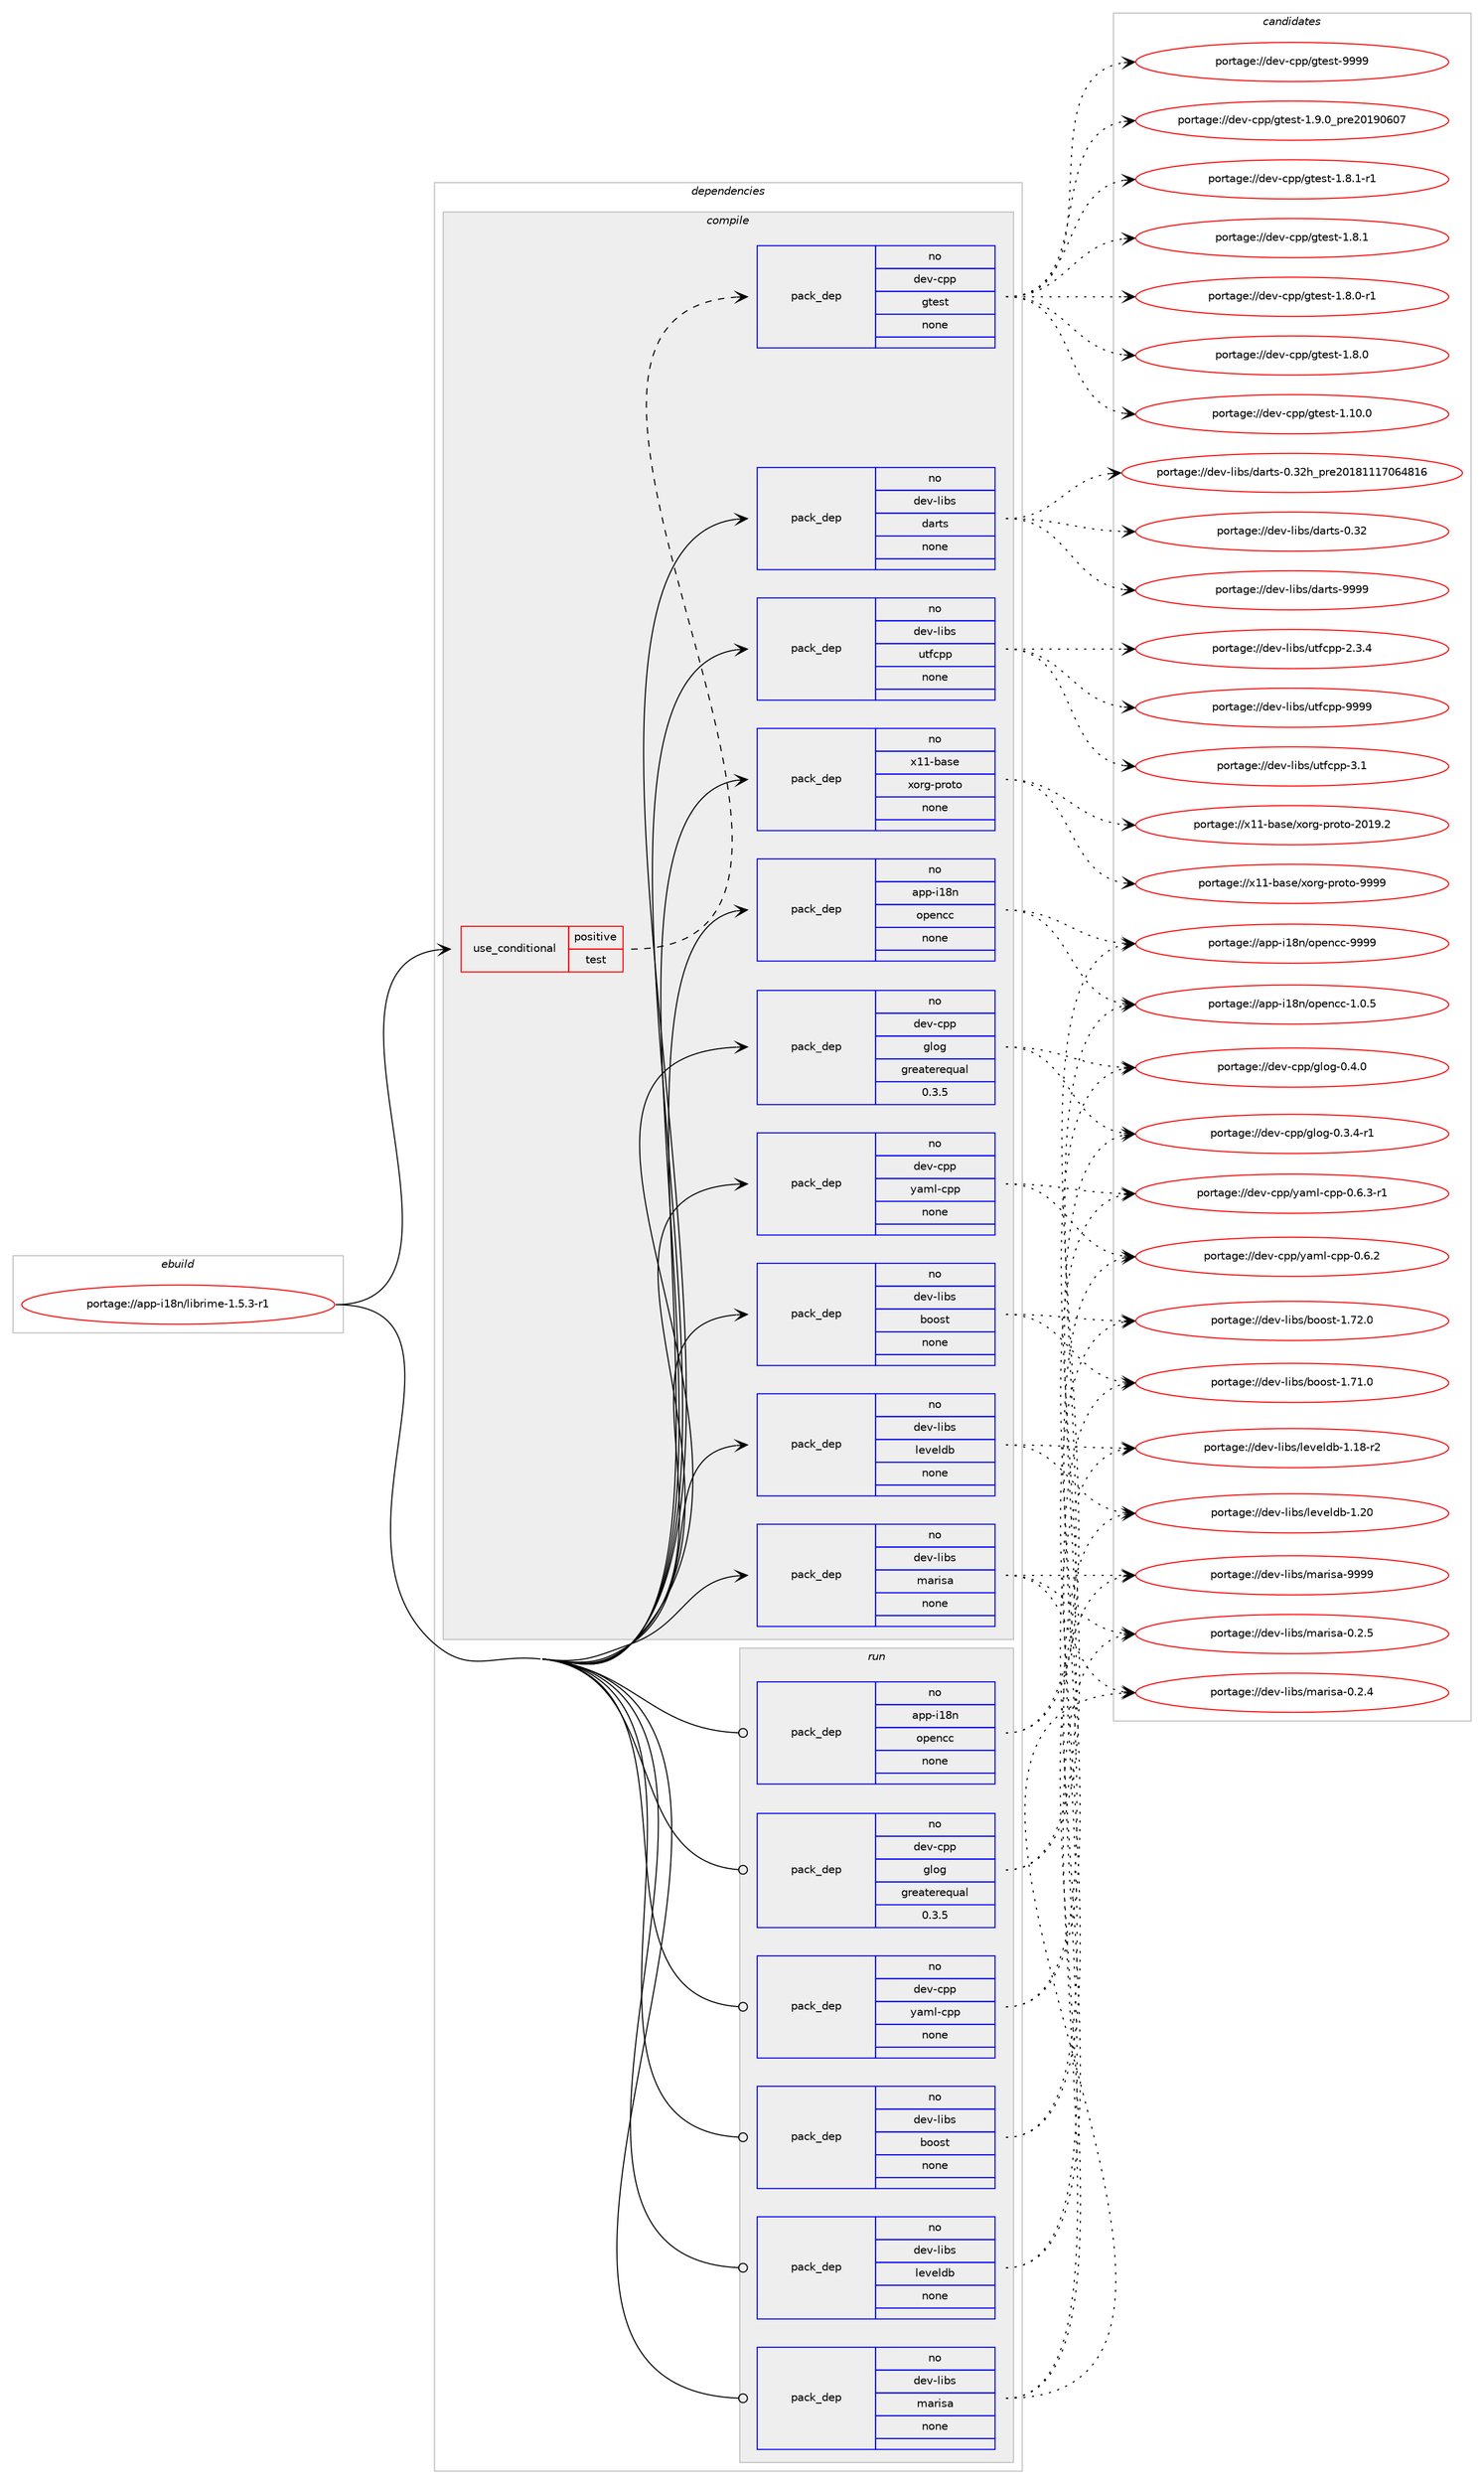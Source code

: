 digraph prolog {

# *************
# Graph options
# *************

newrank=true;
concentrate=true;
compound=true;
graph [rankdir=LR,fontname=Helvetica,fontsize=10,ranksep=1.5];#, ranksep=2.5, nodesep=0.2];
edge  [arrowhead=vee];
node  [fontname=Helvetica,fontsize=10];

# **********
# The ebuild
# **********

subgraph cluster_leftcol {
color=gray;
rank=same;
label=<<i>ebuild</i>>;
id [label="portage://app-i18n/librime-1.5.3-r1", color=red, width=4, href="../app-i18n/librime-1.5.3-r1.svg"];
}

# ****************
# The dependencies
# ****************

subgraph cluster_midcol {
color=gray;
label=<<i>dependencies</i>>;
subgraph cluster_compile {
fillcolor="#eeeeee";
style=filled;
label=<<i>compile</i>>;
subgraph cond144699 {
dependency617558 [label=<<TABLE BORDER="0" CELLBORDER="1" CELLSPACING="0" CELLPADDING="4"><TR><TD ROWSPAN="3" CELLPADDING="10">use_conditional</TD></TR><TR><TD>positive</TD></TR><TR><TD>test</TD></TR></TABLE>>, shape=none, color=red];
subgraph pack464572 {
dependency617559 [label=<<TABLE BORDER="0" CELLBORDER="1" CELLSPACING="0" CELLPADDING="4" WIDTH="220"><TR><TD ROWSPAN="6" CELLPADDING="30">pack_dep</TD></TR><TR><TD WIDTH="110">no</TD></TR><TR><TD>dev-cpp</TD></TR><TR><TD>gtest</TD></TR><TR><TD>none</TD></TR><TR><TD></TD></TR></TABLE>>, shape=none, color=blue];
}
dependency617558:e -> dependency617559:w [weight=20,style="dashed",arrowhead="vee"];
}
id:e -> dependency617558:w [weight=20,style="solid",arrowhead="vee"];
subgraph pack464573 {
dependency617560 [label=<<TABLE BORDER="0" CELLBORDER="1" CELLSPACING="0" CELLPADDING="4" WIDTH="220"><TR><TD ROWSPAN="6" CELLPADDING="30">pack_dep</TD></TR><TR><TD WIDTH="110">no</TD></TR><TR><TD>app-i18n</TD></TR><TR><TD>opencc</TD></TR><TR><TD>none</TD></TR><TR><TD></TD></TR></TABLE>>, shape=none, color=blue];
}
id:e -> dependency617560:w [weight=20,style="solid",arrowhead="vee"];
subgraph pack464574 {
dependency617561 [label=<<TABLE BORDER="0" CELLBORDER="1" CELLSPACING="0" CELLPADDING="4" WIDTH="220"><TR><TD ROWSPAN="6" CELLPADDING="30">pack_dep</TD></TR><TR><TD WIDTH="110">no</TD></TR><TR><TD>dev-cpp</TD></TR><TR><TD>glog</TD></TR><TR><TD>greaterequal</TD></TR><TR><TD>0.3.5</TD></TR></TABLE>>, shape=none, color=blue];
}
id:e -> dependency617561:w [weight=20,style="solid",arrowhead="vee"];
subgraph pack464575 {
dependency617562 [label=<<TABLE BORDER="0" CELLBORDER="1" CELLSPACING="0" CELLPADDING="4" WIDTH="220"><TR><TD ROWSPAN="6" CELLPADDING="30">pack_dep</TD></TR><TR><TD WIDTH="110">no</TD></TR><TR><TD>dev-cpp</TD></TR><TR><TD>yaml-cpp</TD></TR><TR><TD>none</TD></TR><TR><TD></TD></TR></TABLE>>, shape=none, color=blue];
}
id:e -> dependency617562:w [weight=20,style="solid",arrowhead="vee"];
subgraph pack464576 {
dependency617563 [label=<<TABLE BORDER="0" CELLBORDER="1" CELLSPACING="0" CELLPADDING="4" WIDTH="220"><TR><TD ROWSPAN="6" CELLPADDING="30">pack_dep</TD></TR><TR><TD WIDTH="110">no</TD></TR><TR><TD>dev-libs</TD></TR><TR><TD>boost</TD></TR><TR><TD>none</TD></TR><TR><TD></TD></TR></TABLE>>, shape=none, color=blue];
}
id:e -> dependency617563:w [weight=20,style="solid",arrowhead="vee"];
subgraph pack464577 {
dependency617564 [label=<<TABLE BORDER="0" CELLBORDER="1" CELLSPACING="0" CELLPADDING="4" WIDTH="220"><TR><TD ROWSPAN="6" CELLPADDING="30">pack_dep</TD></TR><TR><TD WIDTH="110">no</TD></TR><TR><TD>dev-libs</TD></TR><TR><TD>darts</TD></TR><TR><TD>none</TD></TR><TR><TD></TD></TR></TABLE>>, shape=none, color=blue];
}
id:e -> dependency617564:w [weight=20,style="solid",arrowhead="vee"];
subgraph pack464578 {
dependency617565 [label=<<TABLE BORDER="0" CELLBORDER="1" CELLSPACING="0" CELLPADDING="4" WIDTH="220"><TR><TD ROWSPAN="6" CELLPADDING="30">pack_dep</TD></TR><TR><TD WIDTH="110">no</TD></TR><TR><TD>dev-libs</TD></TR><TR><TD>leveldb</TD></TR><TR><TD>none</TD></TR><TR><TD></TD></TR></TABLE>>, shape=none, color=blue];
}
id:e -> dependency617565:w [weight=20,style="solid",arrowhead="vee"];
subgraph pack464579 {
dependency617566 [label=<<TABLE BORDER="0" CELLBORDER="1" CELLSPACING="0" CELLPADDING="4" WIDTH="220"><TR><TD ROWSPAN="6" CELLPADDING="30">pack_dep</TD></TR><TR><TD WIDTH="110">no</TD></TR><TR><TD>dev-libs</TD></TR><TR><TD>marisa</TD></TR><TR><TD>none</TD></TR><TR><TD></TD></TR></TABLE>>, shape=none, color=blue];
}
id:e -> dependency617566:w [weight=20,style="solid",arrowhead="vee"];
subgraph pack464580 {
dependency617567 [label=<<TABLE BORDER="0" CELLBORDER="1" CELLSPACING="0" CELLPADDING="4" WIDTH="220"><TR><TD ROWSPAN="6" CELLPADDING="30">pack_dep</TD></TR><TR><TD WIDTH="110">no</TD></TR><TR><TD>dev-libs</TD></TR><TR><TD>utfcpp</TD></TR><TR><TD>none</TD></TR><TR><TD></TD></TR></TABLE>>, shape=none, color=blue];
}
id:e -> dependency617567:w [weight=20,style="solid",arrowhead="vee"];
subgraph pack464581 {
dependency617568 [label=<<TABLE BORDER="0" CELLBORDER="1" CELLSPACING="0" CELLPADDING="4" WIDTH="220"><TR><TD ROWSPAN="6" CELLPADDING="30">pack_dep</TD></TR><TR><TD WIDTH="110">no</TD></TR><TR><TD>x11-base</TD></TR><TR><TD>xorg-proto</TD></TR><TR><TD>none</TD></TR><TR><TD></TD></TR></TABLE>>, shape=none, color=blue];
}
id:e -> dependency617568:w [weight=20,style="solid",arrowhead="vee"];
}
subgraph cluster_compileandrun {
fillcolor="#eeeeee";
style=filled;
label=<<i>compile and run</i>>;
}
subgraph cluster_run {
fillcolor="#eeeeee";
style=filled;
label=<<i>run</i>>;
subgraph pack464582 {
dependency617569 [label=<<TABLE BORDER="0" CELLBORDER="1" CELLSPACING="0" CELLPADDING="4" WIDTH="220"><TR><TD ROWSPAN="6" CELLPADDING="30">pack_dep</TD></TR><TR><TD WIDTH="110">no</TD></TR><TR><TD>app-i18n</TD></TR><TR><TD>opencc</TD></TR><TR><TD>none</TD></TR><TR><TD></TD></TR></TABLE>>, shape=none, color=blue];
}
id:e -> dependency617569:w [weight=20,style="solid",arrowhead="odot"];
subgraph pack464583 {
dependency617570 [label=<<TABLE BORDER="0" CELLBORDER="1" CELLSPACING="0" CELLPADDING="4" WIDTH="220"><TR><TD ROWSPAN="6" CELLPADDING="30">pack_dep</TD></TR><TR><TD WIDTH="110">no</TD></TR><TR><TD>dev-cpp</TD></TR><TR><TD>glog</TD></TR><TR><TD>greaterequal</TD></TR><TR><TD>0.3.5</TD></TR></TABLE>>, shape=none, color=blue];
}
id:e -> dependency617570:w [weight=20,style="solid",arrowhead="odot"];
subgraph pack464584 {
dependency617571 [label=<<TABLE BORDER="0" CELLBORDER="1" CELLSPACING="0" CELLPADDING="4" WIDTH="220"><TR><TD ROWSPAN="6" CELLPADDING="30">pack_dep</TD></TR><TR><TD WIDTH="110">no</TD></TR><TR><TD>dev-cpp</TD></TR><TR><TD>yaml-cpp</TD></TR><TR><TD>none</TD></TR><TR><TD></TD></TR></TABLE>>, shape=none, color=blue];
}
id:e -> dependency617571:w [weight=20,style="solid",arrowhead="odot"];
subgraph pack464585 {
dependency617572 [label=<<TABLE BORDER="0" CELLBORDER="1" CELLSPACING="0" CELLPADDING="4" WIDTH="220"><TR><TD ROWSPAN="6" CELLPADDING="30">pack_dep</TD></TR><TR><TD WIDTH="110">no</TD></TR><TR><TD>dev-libs</TD></TR><TR><TD>boost</TD></TR><TR><TD>none</TD></TR><TR><TD></TD></TR></TABLE>>, shape=none, color=blue];
}
id:e -> dependency617572:w [weight=20,style="solid",arrowhead="odot"];
subgraph pack464586 {
dependency617573 [label=<<TABLE BORDER="0" CELLBORDER="1" CELLSPACING="0" CELLPADDING="4" WIDTH="220"><TR><TD ROWSPAN="6" CELLPADDING="30">pack_dep</TD></TR><TR><TD WIDTH="110">no</TD></TR><TR><TD>dev-libs</TD></TR><TR><TD>leveldb</TD></TR><TR><TD>none</TD></TR><TR><TD></TD></TR></TABLE>>, shape=none, color=blue];
}
id:e -> dependency617573:w [weight=20,style="solid",arrowhead="odot"];
subgraph pack464587 {
dependency617574 [label=<<TABLE BORDER="0" CELLBORDER="1" CELLSPACING="0" CELLPADDING="4" WIDTH="220"><TR><TD ROWSPAN="6" CELLPADDING="30">pack_dep</TD></TR><TR><TD WIDTH="110">no</TD></TR><TR><TD>dev-libs</TD></TR><TR><TD>marisa</TD></TR><TR><TD>none</TD></TR><TR><TD></TD></TR></TABLE>>, shape=none, color=blue];
}
id:e -> dependency617574:w [weight=20,style="solid",arrowhead="odot"];
}
}

# **************
# The candidates
# **************

subgraph cluster_choices {
rank=same;
color=gray;
label=<<i>candidates</i>>;

subgraph choice464572 {
color=black;
nodesep=1;
choice1001011184599112112471031161011151164557575757 [label="portage://dev-cpp/gtest-9999", color=red, width=4,href="../dev-cpp/gtest-9999.svg"];
choice100101118459911211247103116101115116454946574648951121141015048495748544855 [label="portage://dev-cpp/gtest-1.9.0_pre20190607", color=red, width=4,href="../dev-cpp/gtest-1.9.0_pre20190607.svg"];
choice1001011184599112112471031161011151164549465646494511449 [label="portage://dev-cpp/gtest-1.8.1-r1", color=red, width=4,href="../dev-cpp/gtest-1.8.1-r1.svg"];
choice100101118459911211247103116101115116454946564649 [label="portage://dev-cpp/gtest-1.8.1", color=red, width=4,href="../dev-cpp/gtest-1.8.1.svg"];
choice1001011184599112112471031161011151164549465646484511449 [label="portage://dev-cpp/gtest-1.8.0-r1", color=red, width=4,href="../dev-cpp/gtest-1.8.0-r1.svg"];
choice100101118459911211247103116101115116454946564648 [label="portage://dev-cpp/gtest-1.8.0", color=red, width=4,href="../dev-cpp/gtest-1.8.0.svg"];
choice10010111845991121124710311610111511645494649484648 [label="portage://dev-cpp/gtest-1.10.0", color=red, width=4,href="../dev-cpp/gtest-1.10.0.svg"];
dependency617559:e -> choice1001011184599112112471031161011151164557575757:w [style=dotted,weight="100"];
dependency617559:e -> choice100101118459911211247103116101115116454946574648951121141015048495748544855:w [style=dotted,weight="100"];
dependency617559:e -> choice1001011184599112112471031161011151164549465646494511449:w [style=dotted,weight="100"];
dependency617559:e -> choice100101118459911211247103116101115116454946564649:w [style=dotted,weight="100"];
dependency617559:e -> choice1001011184599112112471031161011151164549465646484511449:w [style=dotted,weight="100"];
dependency617559:e -> choice100101118459911211247103116101115116454946564648:w [style=dotted,weight="100"];
dependency617559:e -> choice10010111845991121124710311610111511645494649484648:w [style=dotted,weight="100"];
}
subgraph choice464573 {
color=black;
nodesep=1;
choice971121124510549561104711111210111099994557575757 [label="portage://app-i18n/opencc-9999", color=red, width=4,href="../app-i18n/opencc-9999.svg"];
choice97112112451054956110471111121011109999454946484653 [label="portage://app-i18n/opencc-1.0.5", color=red, width=4,href="../app-i18n/opencc-1.0.5.svg"];
dependency617560:e -> choice971121124510549561104711111210111099994557575757:w [style=dotted,weight="100"];
dependency617560:e -> choice97112112451054956110471111121011109999454946484653:w [style=dotted,weight="100"];
}
subgraph choice464574 {
color=black;
nodesep=1;
choice100101118459911211247103108111103454846524648 [label="portage://dev-cpp/glog-0.4.0", color=red, width=4,href="../dev-cpp/glog-0.4.0.svg"];
choice1001011184599112112471031081111034548465146524511449 [label="portage://dev-cpp/glog-0.3.4-r1", color=red, width=4,href="../dev-cpp/glog-0.3.4-r1.svg"];
dependency617561:e -> choice100101118459911211247103108111103454846524648:w [style=dotted,weight="100"];
dependency617561:e -> choice1001011184599112112471031081111034548465146524511449:w [style=dotted,weight="100"];
}
subgraph choice464575 {
color=black;
nodesep=1;
choice1001011184599112112471219710910845991121124548465446514511449 [label="portage://dev-cpp/yaml-cpp-0.6.3-r1", color=red, width=4,href="../dev-cpp/yaml-cpp-0.6.3-r1.svg"];
choice100101118459911211247121971091084599112112454846544650 [label="portage://dev-cpp/yaml-cpp-0.6.2", color=red, width=4,href="../dev-cpp/yaml-cpp-0.6.2.svg"];
dependency617562:e -> choice1001011184599112112471219710910845991121124548465446514511449:w [style=dotted,weight="100"];
dependency617562:e -> choice100101118459911211247121971091084599112112454846544650:w [style=dotted,weight="100"];
}
subgraph choice464576 {
color=black;
nodesep=1;
choice1001011184510810598115479811111111511645494655504648 [label="portage://dev-libs/boost-1.72.0", color=red, width=4,href="../dev-libs/boost-1.72.0.svg"];
choice1001011184510810598115479811111111511645494655494648 [label="portage://dev-libs/boost-1.71.0", color=red, width=4,href="../dev-libs/boost-1.71.0.svg"];
dependency617563:e -> choice1001011184510810598115479811111111511645494655504648:w [style=dotted,weight="100"];
dependency617563:e -> choice1001011184510810598115479811111111511645494655494648:w [style=dotted,weight="100"];
}
subgraph choice464577 {
color=black;
nodesep=1;
choice100101118451081059811547100971141161154557575757 [label="portage://dev-libs/darts-9999", color=red, width=4,href="../dev-libs/darts-9999.svg"];
choice100101118451081059811547100971141161154548465150104951121141015048495649494955485452564954 [label="portage://dev-libs/darts-0.32h_pre20181117064816", color=red, width=4,href="../dev-libs/darts-0.32h_pre20181117064816.svg"];
choice100101118451081059811547100971141161154548465150 [label="portage://dev-libs/darts-0.32", color=red, width=4,href="../dev-libs/darts-0.32.svg"];
dependency617564:e -> choice100101118451081059811547100971141161154557575757:w [style=dotted,weight="100"];
dependency617564:e -> choice100101118451081059811547100971141161154548465150104951121141015048495649494955485452564954:w [style=dotted,weight="100"];
dependency617564:e -> choice100101118451081059811547100971141161154548465150:w [style=dotted,weight="100"];
}
subgraph choice464578 {
color=black;
nodesep=1;
choice100101118451081059811547108101118101108100984549465048 [label="portage://dev-libs/leveldb-1.20", color=red, width=4,href="../dev-libs/leveldb-1.20.svg"];
choice1001011184510810598115471081011181011081009845494649564511450 [label="portage://dev-libs/leveldb-1.18-r2", color=red, width=4,href="../dev-libs/leveldb-1.18-r2.svg"];
dependency617565:e -> choice100101118451081059811547108101118101108100984549465048:w [style=dotted,weight="100"];
dependency617565:e -> choice1001011184510810598115471081011181011081009845494649564511450:w [style=dotted,weight="100"];
}
subgraph choice464579 {
color=black;
nodesep=1;
choice10010111845108105981154710997114105115974557575757 [label="portage://dev-libs/marisa-9999", color=red, width=4,href="../dev-libs/marisa-9999.svg"];
choice1001011184510810598115471099711410511597454846504653 [label="portage://dev-libs/marisa-0.2.5", color=red, width=4,href="../dev-libs/marisa-0.2.5.svg"];
choice1001011184510810598115471099711410511597454846504652 [label="portage://dev-libs/marisa-0.2.4", color=red, width=4,href="../dev-libs/marisa-0.2.4.svg"];
dependency617566:e -> choice10010111845108105981154710997114105115974557575757:w [style=dotted,weight="100"];
dependency617566:e -> choice1001011184510810598115471099711410511597454846504653:w [style=dotted,weight="100"];
dependency617566:e -> choice1001011184510810598115471099711410511597454846504652:w [style=dotted,weight="100"];
}
subgraph choice464580 {
color=black;
nodesep=1;
choice100101118451081059811547117116102991121124557575757 [label="portage://dev-libs/utfcpp-9999", color=red, width=4,href="../dev-libs/utfcpp-9999.svg"];
choice1001011184510810598115471171161029911211245514649 [label="portage://dev-libs/utfcpp-3.1", color=red, width=4,href="../dev-libs/utfcpp-3.1.svg"];
choice10010111845108105981154711711610299112112455046514652 [label="portage://dev-libs/utfcpp-2.3.4", color=red, width=4,href="../dev-libs/utfcpp-2.3.4.svg"];
dependency617567:e -> choice100101118451081059811547117116102991121124557575757:w [style=dotted,weight="100"];
dependency617567:e -> choice1001011184510810598115471171161029911211245514649:w [style=dotted,weight="100"];
dependency617567:e -> choice10010111845108105981154711711610299112112455046514652:w [style=dotted,weight="100"];
}
subgraph choice464581 {
color=black;
nodesep=1;
choice120494945989711510147120111114103451121141111161114557575757 [label="portage://x11-base/xorg-proto-9999", color=red, width=4,href="../x11-base/xorg-proto-9999.svg"];
choice1204949459897115101471201111141034511211411111611145504849574650 [label="portage://x11-base/xorg-proto-2019.2", color=red, width=4,href="../x11-base/xorg-proto-2019.2.svg"];
dependency617568:e -> choice120494945989711510147120111114103451121141111161114557575757:w [style=dotted,weight="100"];
dependency617568:e -> choice1204949459897115101471201111141034511211411111611145504849574650:w [style=dotted,weight="100"];
}
subgraph choice464582 {
color=black;
nodesep=1;
choice971121124510549561104711111210111099994557575757 [label="portage://app-i18n/opencc-9999", color=red, width=4,href="../app-i18n/opencc-9999.svg"];
choice97112112451054956110471111121011109999454946484653 [label="portage://app-i18n/opencc-1.0.5", color=red, width=4,href="../app-i18n/opencc-1.0.5.svg"];
dependency617569:e -> choice971121124510549561104711111210111099994557575757:w [style=dotted,weight="100"];
dependency617569:e -> choice97112112451054956110471111121011109999454946484653:w [style=dotted,weight="100"];
}
subgraph choice464583 {
color=black;
nodesep=1;
choice100101118459911211247103108111103454846524648 [label="portage://dev-cpp/glog-0.4.0", color=red, width=4,href="../dev-cpp/glog-0.4.0.svg"];
choice1001011184599112112471031081111034548465146524511449 [label="portage://dev-cpp/glog-0.3.4-r1", color=red, width=4,href="../dev-cpp/glog-0.3.4-r1.svg"];
dependency617570:e -> choice100101118459911211247103108111103454846524648:w [style=dotted,weight="100"];
dependency617570:e -> choice1001011184599112112471031081111034548465146524511449:w [style=dotted,weight="100"];
}
subgraph choice464584 {
color=black;
nodesep=1;
choice1001011184599112112471219710910845991121124548465446514511449 [label="portage://dev-cpp/yaml-cpp-0.6.3-r1", color=red, width=4,href="../dev-cpp/yaml-cpp-0.6.3-r1.svg"];
choice100101118459911211247121971091084599112112454846544650 [label="portage://dev-cpp/yaml-cpp-0.6.2", color=red, width=4,href="../dev-cpp/yaml-cpp-0.6.2.svg"];
dependency617571:e -> choice1001011184599112112471219710910845991121124548465446514511449:w [style=dotted,weight="100"];
dependency617571:e -> choice100101118459911211247121971091084599112112454846544650:w [style=dotted,weight="100"];
}
subgraph choice464585 {
color=black;
nodesep=1;
choice1001011184510810598115479811111111511645494655504648 [label="portage://dev-libs/boost-1.72.0", color=red, width=4,href="../dev-libs/boost-1.72.0.svg"];
choice1001011184510810598115479811111111511645494655494648 [label="portage://dev-libs/boost-1.71.0", color=red, width=4,href="../dev-libs/boost-1.71.0.svg"];
dependency617572:e -> choice1001011184510810598115479811111111511645494655504648:w [style=dotted,weight="100"];
dependency617572:e -> choice1001011184510810598115479811111111511645494655494648:w [style=dotted,weight="100"];
}
subgraph choice464586 {
color=black;
nodesep=1;
choice100101118451081059811547108101118101108100984549465048 [label="portage://dev-libs/leveldb-1.20", color=red, width=4,href="../dev-libs/leveldb-1.20.svg"];
choice1001011184510810598115471081011181011081009845494649564511450 [label="portage://dev-libs/leveldb-1.18-r2", color=red, width=4,href="../dev-libs/leveldb-1.18-r2.svg"];
dependency617573:e -> choice100101118451081059811547108101118101108100984549465048:w [style=dotted,weight="100"];
dependency617573:e -> choice1001011184510810598115471081011181011081009845494649564511450:w [style=dotted,weight="100"];
}
subgraph choice464587 {
color=black;
nodesep=1;
choice10010111845108105981154710997114105115974557575757 [label="portage://dev-libs/marisa-9999", color=red, width=4,href="../dev-libs/marisa-9999.svg"];
choice1001011184510810598115471099711410511597454846504653 [label="portage://dev-libs/marisa-0.2.5", color=red, width=4,href="../dev-libs/marisa-0.2.5.svg"];
choice1001011184510810598115471099711410511597454846504652 [label="portage://dev-libs/marisa-0.2.4", color=red, width=4,href="../dev-libs/marisa-0.2.4.svg"];
dependency617574:e -> choice10010111845108105981154710997114105115974557575757:w [style=dotted,weight="100"];
dependency617574:e -> choice1001011184510810598115471099711410511597454846504653:w [style=dotted,weight="100"];
dependency617574:e -> choice1001011184510810598115471099711410511597454846504652:w [style=dotted,weight="100"];
}
}

}
